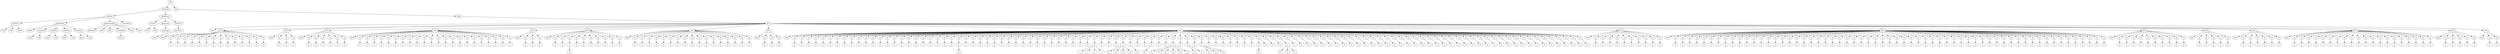 digraph Tree {
	"t0" [label = "TEI"];
	"t1" [label = "teiHeader"];
	"t2" [label = "fileDesc"];
	"t3" [label = "titleStmt"];
	"t4" [label = "title"];
	"t5" [label = "title"];
	"t6" [label = "author"];
	"t7" [label = "editionStmt"];
	"t8" [label = "edition"];
	"t9" [label = "respStmt"];
	"t10" [label = "name"];
	"t11" [label = "resp"];
	"t12" [label = "respStmt"];
	"t13" [label = "name"];
	"t14" [label = "resp"];
	"t15" [label = "respStmt"];
	"t16" [label = "name"];
	"t17" [label = "resp"];
	"t18" [label = "respStmt"];
	"t19" [label = "name"];
	"t20" [label = "resp"];
	"t21" [label = "publicationStmt"];
	"t22" [label = "publisher"];
	"t23" [label = "date"];
	"t24" [label = "date"];
	"t25" [label = "availability"];
	"t26" [label = "licence"];
	"t27" [label = "idno"];
	"t28" [label = "idno"];
	"t29" [label = "sourceDesc"];
	"t30" [label = "profileDesc"];
	"t31" [label = "creation"];
	"t32" [label = "date"];
	"t33" [label = "date"];
	"t34" [label = "langUsage"];
	"t35" [label = "language"];
	"t36" [label = "textClass"];
	"t37" [label = "keywords"];
	"t38" [label = "term"];
	"t39" [label = "text"];
	"t40" [label = "body"];
	"t41" [label = "div1"];
	"t42" [label = "head"];
	"t43" [label = "div2"];
	"t44" [label = "head"];
	"t45" [label = "sp"];
	"t46" [label = "p"];
	"t47" [label = "sp"];
	"t48" [label = "p"];
	"t49" [label = "sp"];
	"t50" [label = "p"];
	"t51" [label = "sp"];
	"t52" [label = "p"];
	"t53" [label = "sp"];
	"t54" [label = "p"];
	"t55" [label = "sp"];
	"t56" [label = "p"];
	"t57" [label = "sp"];
	"t58" [label = "p"];
	"t59" [label = "sp"];
	"t60" [label = "p"];
	"t61" [label = "sp"];
	"t62" [label = "p"];
	"t63" [label = "sp"];
	"t64" [label = "p"];
	"t65" [label = "sp"];
	"t66" [label = "p"];
	"t67" [label = "sp"];
	"t68" [label = "p"];
	"t69" [label = "sp"];
	"t70" [label = "p"];
	"t71" [label = "sp"];
	"t72" [label = "p"];
	"t73" [label = "div2"];
	"t74" [label = "head"];
	"t75" [label = "sp"];
	"t76" [label = "p"];
	"t77" [label = "sp"];
	"t78" [label = "p"];
	"t79" [label = "sp"];
	"t80" [label = "p"];
	"t81" [label = "div2"];
	"t82" [label = "head"];
	"t83" [label = "sp"];
	"t84" [label = "p"];
	"t85" [label = "sp"];
	"t86" [label = "p"];
	"t87" [label = "sp"];
	"t88" [label = "p"];
	"t89" [label = "sp"];
	"t90" [label = "p"];
	"t91" [label = "sp"];
	"t92" [label = "p"];
	"t93" [label = "sp"];
	"t94" [label = "p"];
	"t95" [label = "div2"];
	"t96" [label = "head"];
	"t97" [label = "sp"];
	"t98" [label = "p"];
	"t99" [label = "sp"];
	"t100" [label = "p"];
	"t101" [label = "sp"];
	"t102" [label = "p"];
	"t103" [label = "sp"];
	"t104" [label = "p"];
	"t105" [label = "sp"];
	"t106" [label = "p"];
	"t107" [label = "sp"];
	"t108" [label = "p"];
	"t109" [label = "sp"];
	"t110" [label = "p"];
	"t111" [label = "sp"];
	"t112" [label = "p"];
	"t113" [label = "sp"];
	"t114" [label = "p"];
	"t115" [label = "sp"];
	"t116" [label = "p"];
	"t117" [label = "sp"];
	"t118" [label = "p"];
	"t119" [label = "sp"];
	"t120" [label = "p"];
	"t121" [label = "sp"];
	"t122" [label = "p"];
	"t123" [label = "sp"];
	"t124" [label = "p"];
	"t125" [label = "sp"];
	"t126" [label = "p"];
	"t127" [label = "sp"];
	"t128" [label = "p"];
	"t129" [label = "sp"];
	"t130" [label = "p"];
	"t131" [label = "sp"];
	"t132" [label = "p"];
	"t133" [label = "sp"];
	"t134" [label = "p"];
	"t135" [label = "sp"];
	"t136" [label = "p"];
	"t137" [label = "sp"];
	"t138" [label = "p"];
	"t139" [label = "sp"];
	"t140" [label = "p"];
	"t141" [label = "div2"];
	"t142" [label = "head"];
	"t143" [label = "sp"];
	"t144" [label = "p"];
	"t145" [label = "sp"];
	"t146" [label = "p"];
	"t147" [label = "sp"];
	"t148" [label = "p"];
	"t149" [label = "div2"];
	"t150" [label = "head"];
	"t151" [label = "sp"];
	"t152" [label = "p"];
	"t153" [label = "sp"];
	"t154" [label = "p"];
	"t155" [label = "sp"];
	"t156" [label = "p"];
	"t157" [label = "hi"];
	"t158" [label = "sp"];
	"t159" [label = "p"];
	"t160" [label = "sp"];
	"t161" [label = "p"];
	"t162" [label = "sp"];
	"t163" [label = "p"];
	"t164" [label = "sp"];
	"t165" [label = "p"];
	"t166" [label = "sp"];
	"t167" [label = "p"];
	"t168" [label = "sp"];
	"t169" [label = "p"];
	"t170" [label = "sp"];
	"t171" [label = "p"];
	"t172" [label = "div2"];
	"t173" [label = "head"];
	"t174" [label = "sp"];
	"t175" [label = "p"];
	"t176" [label = "sp"];
	"t177" [label = "p"];
	"t178" [label = "sp"];
	"t179" [label = "p"];
	"t180" [label = "sp"];
	"t181" [label = "p"];
	"t182" [label = "sp"];
	"t183" [label = "p"];
	"t184" [label = "sp"];
	"t185" [label = "p"];
	"t186" [label = "sp"];
	"t187" [label = "p"];
	"t188" [label = "sp"];
	"t189" [label = "p"];
	"t190" [label = "sp"];
	"t191" [label = "p"];
	"t192" [label = "sp"];
	"t193" [label = "p"];
	"t194" [label = "sp"];
	"t195" [label = "p"];
	"t196" [label = "sp"];
	"t197" [label = "p"];
	"t198" [label = "sp"];
	"t199" [label = "p"];
	"t200" [label = "sp"];
	"t201" [label = "p"];
	"t202" [label = "sp"];
	"t203" [label = "p"];
	"t204" [label = "sp"];
	"t205" [label = "p"];
	"t206" [label = "sp"];
	"t207" [label = "p"];
	"t208" [label = "div2"];
	"t209" [label = "head"];
	"t210" [label = "sp"];
	"t211" [label = "p"];
	"t212" [label = "sp"];
	"t213" [label = "p"];
	"t214" [label = "sp"];
	"t215" [label = "p"];
	"t216" [label = "div2"];
	"t217" [label = "head"];
	"t218" [label = "sp"];
	"t219" [label = "p"];
	"t220" [label = "sp"];
	"t221" [label = "p"];
	"t222" [label = "sp"];
	"t223" [label = "p"];
	"t224" [label = "sp"];
	"t225" [label = "p"];
	"t226" [label = "sp"];
	"t227" [label = "p"];
	"t228" [label = "sp"];
	"t229" [label = "p"];
	"t230" [label = "sp"];
	"t231" [label = "p"];
	"t232" [label = "sp"];
	"t233" [label = "p"];
	"t234" [label = "sp"];
	"t235" [label = "p"];
	"t236" [label = "sp"];
	"t237" [label = "p"];
	"t238" [label = "sp"];
	"t239" [label = "p"];
	"t240" [label = "sp"];
	"t241" [label = "p"];
	"t242" [label = "sp"];
	"t243" [label = "p"];
	"t244" [label = "sp"];
	"t245" [label = "p"];
	"t246" [label = "sp"];
	"t247" [label = "p"];
	"t248" [label = "sp"];
	"t249" [label = "p"];
	"t250" [label = "sp"];
	"t251" [label = "p"];
	"t252" [label = "sp"];
	"t253" [label = "p"];
	"t254" [label = "sp"];
	"t255" [label = "p"];
	"t256" [label = "sp"];
	"t257" [label = "p"];
	"t258" [label = "sp"];
	"t259" [label = "p"];
	"t260" [label = "sp"];
	"t261" [label = "p"];
	"t262" [label = "sp"];
	"t263" [label = "p"];
	"t264" [label = "sp"];
	"t265" [label = "p"];
	"t266" [label = "hi"];
	"t267" [label = "sp"];
	"t268" [label = "p"];
	"t269" [label = "sp"];
	"t270" [label = "p"];
	"t271" [label = "sp"];
	"t272" [label = "p"];
	"t273" [label = "sp"];
	"t274" [label = "p"];
	"t275" [label = "sp"];
	"t276" [label = "p"];
	"t277" [label = "sp"];
	"t278" [label = "p"];
	"t279" [label = "sp"];
	"t280" [label = "p"];
	"t281" [label = "sp"];
	"t282" [label = "p"];
	"t283" [label = "sp"];
	"t284" [label = "p"];
	"t285" [label = "sp"];
	"t286" [label = "p"];
	"t287" [label = "sp"];
	"t288" [label = "p"];
	"t289" [label = "sp"];
	"t290" [label = "p"];
	"t291" [label = "sp"];
	"t292" [label = "p"];
	"t293" [label = "sp"];
	"t294" [label = "p"];
	"t295" [label = "sp"];
	"t296" [label = "p"];
	"t297" [label = "sp"];
	"t298" [label = "p"];
	"t299" [label = "sp"];
	"t300" [label = "p"];
	"t301" [label = "sp"];
	"t302" [label = "p"];
	"t303" [label = "sp"];
	"t304" [label = "lg"];
	"t305" [label = "l"];
	"t306" [label = "l"];
	"t307" [label = "l"];
	"t308" [label = "l"];
	"t309" [label = "sp"];
	"t310" [label = "p"];
	"t311" [label = "sp"];
	"t312" [label = "p"];
	"t313" [label = "sp"];
	"t314" [label = "p"];
	"t315" [label = "sp"];
	"t316" [label = "p"];
	"t317" [label = "hi"];
	"t318" [label = "hi"];
	"t319" [label = "hi"];
	"t320" [label = "hi"];
	"t321" [label = "sp"];
	"t322" [label = "p"];
	"t323" [label = "hi"];
	"t324" [label = "sp"];
	"t325" [label = "p"];
	"t326" [label = "sp"];
	"t327" [label = "p"];
	"t328" [label = "sp"];
	"t329" [label = "p"];
	"t330" [label = "hi"];
	"t331" [label = "sp"];
	"t332" [label = "p"];
	"t333" [label = "sp"];
	"t334" [label = "p"];
	"t335" [label = "sp"];
	"t336" [label = "p"];
	"t337" [label = "hi"];
	"t338" [label = "hi"];
	"t339" [label = "hi"];
	"t340" [label = "hi"];
	"t341" [label = "hi"];
	"t342" [label = "hi"];
	"t343" [label = "sp"];
	"t344" [label = "p"];
	"t345" [label = "sp"];
	"t346" [label = "p"];
	"t347" [label = "hi"];
	"t348" [label = "hi"];
	"t349" [label = "sp"];
	"t350" [label = "p"];
	"t351" [label = "sp"];
	"t352" [label = "p"];
	"t353" [label = "hi"];
	"t354" [label = "hi"];
	"t355" [label = "hi"];
	"t356" [label = "sp"];
	"t357" [label = "p"];
	"t358" [label = "sp"];
	"t359" [label = "p"];
	"t360" [label = "sp"];
	"t361" [label = "p"];
	"t362" [label = "sp"];
	"t363" [label = "p"];
	"t364" [label = "sp"];
	"t365" [label = "p"];
	"t366" [label = "sp"];
	"t367" [label = "p"];
	"t368" [label = "sp"];
	"t369" [label = "p"];
	"t370" [label = "sp"];
	"t371" [label = "p"];
	"t372" [label = "hi"];
	"t373" [label = "p"];
	"t374" [label = "sp"];
	"t375" [label = "p"];
	"t376" [label = "sp"];
	"t377" [label = "p"];
	"t378" [label = "sp"];
	"t379" [label = "p"];
	"t380" [label = "hi"];
	"t381" [label = "hi"];
	"t382" [label = "hi"];
	"t383" [label = "sp"];
	"t384" [label = "p"];
	"t385" [label = "sp"];
	"t386" [label = "p"];
	"t387" [label = "sp"];
	"t388" [label = "p"];
	"t389" [label = "sp"];
	"t390" [label = "p"];
	"t391" [label = "sp"];
	"t392" [label = "p"];
	"t393" [label = "sp"];
	"t394" [label = "p"];
	"t395" [label = "sp"];
	"t396" [label = "p"];
	"t397" [label = "sp"];
	"t398" [label = "p"];
	"t399" [label = "sp"];
	"t400" [label = "p"];
	"t401" [label = "sp"];
	"t402" [label = "p"];
	"t403" [label = "sp"];
	"t404" [label = "p"];
	"t405" [label = "sp"];
	"t406" [label = "p"];
	"t407" [label = "sp"];
	"t408" [label = "p"];
	"t409" [label = "sp"];
	"t410" [label = "p"];
	"t411" [label = "sp"];
	"t412" [label = "p"];
	"t413" [label = "sp"];
	"t414" [label = "p"];
	"t415" [label = "sp"];
	"t416" [label = "p"];
	"t417" [label = "sp"];
	"t418" [label = "p"];
	"t419" [label = "sp"];
	"t420" [label = "p"];
	"t421" [label = "sp"];
	"t422" [label = "p"];
	"t423" [label = "sp"];
	"t424" [label = "p"];
	"t425" [label = "sp"];
	"t426" [label = "p"];
	"t427" [label = "sp"];
	"t428" [label = "p"];
	"t429" [label = "sp"];
	"t430" [label = "p"];
	"t431" [label = "sp"];
	"t432" [label = "p"];
	"t433" [label = "sp"];
	"t434" [label = "p"];
	"t435" [label = "sp"];
	"t436" [label = "p"];
	"t437" [label = "sp"];
	"t438" [label = "p"];
	"t439" [label = "sp"];
	"t440" [label = "p"];
	"t441" [label = "sp"];
	"t442" [label = "p"];
	"t443" [label = "sp"];
	"t444" [label = "p"];
	"t445" [label = "sp"];
	"t446" [label = "p"];
	"t447" [label = "sp"];
	"t448" [label = "p"];
	"t449" [label = "sp"];
	"t450" [label = "p"];
	"t451" [label = "sp"];
	"t452" [label = "p"];
	"t453" [label = "sp"];
	"t454" [label = "p"];
	"t455" [label = "sp"];
	"t456" [label = "p"];
	"t457" [label = "sp"];
	"t458" [label = "p"];
	"t459" [label = "sp"];
	"t460" [label = "p"];
	"t461" [label = "sp"];
	"t462" [label = "p"];
	"t463" [label = "sp"];
	"t464" [label = "p"];
	"t465" [label = "sp"];
	"t466" [label = "p"];
	"t467" [label = "div2"];
	"t468" [label = "head"];
	"t469" [label = "sp"];
	"t470" [label = "p"];
	"t471" [label = "sp"];
	"t472" [label = "p"];
	"t473" [label = "sp"];
	"t474" [label = "p"];
	"t475" [label = "sp"];
	"t476" [label = "p"];
	"t477" [label = "sp"];
	"t478" [label = "p"];
	"t479" [label = "sp"];
	"t480" [label = "p"];
	"t481" [label = "sp"];
	"t482" [label = "p"];
	"t483" [label = "sp"];
	"t484" [label = "p"];
	"t485" [label = "sp"];
	"t486" [label = "p"];
	"t487" [label = "sp"];
	"t488" [label = "p"];
	"t489" [label = "div2"];
	"t490" [label = "head"];
	"t491" [label = "sp"];
	"t492" [label = "p"];
	"t493" [label = "sp"];
	"t494" [label = "p"];
	"t495" [label = "sp"];
	"t496" [label = "p"];
	"t497" [label = "sp"];
	"t498" [label = "p"];
	"t499" [label = "sp"];
	"t500" [label = "p"];
	"t501" [label = "sp"];
	"t502" [label = "p"];
	"t503" [label = "sp"];
	"t504" [label = "p"];
	"t505" [label = "sp"];
	"t506" [label = "p"];
	"t507" [label = "sp"];
	"t508" [label = "p"];
	"t509" [label = "sp"];
	"t510" [label = "p"];
	"t511" [label = "sp"];
	"t512" [label = "p"];
	"t513" [label = "sp"];
	"t514" [label = "p"];
	"t515" [label = "sp"];
	"t516" [label = "p"];
	"t517" [label = "sp"];
	"t518" [label = "p"];
	"t519" [label = "sp"];
	"t520" [label = "p"];
	"t521" [label = "sp"];
	"t522" [label = "p"];
	"t523" [label = "sp"];
	"t524" [label = "p"];
	"t525" [label = "sp"];
	"t526" [label = "p"];
	"t527" [label = "sp"];
	"t528" [label = "p"];
	"t529" [label = "sp"];
	"t530" [label = "p"];
	"t531" [label = "sp"];
	"t532" [label = "p"];
	"t533" [label = "sp"];
	"t534" [label = "p"];
	"t535" [label = "sp"];
	"t536" [label = "p"];
	"t537" [label = "sp"];
	"t538" [label = "p"];
	"t539" [label = "sp"];
	"t540" [label = "p"];
	"t541" [label = "sp"];
	"t542" [label = "p"];
	"t543" [label = "sp"];
	"t544" [label = "p"];
	"t545" [label = "sp"];
	"t546" [label = "p"];
	"t547" [label = "sp"];
	"t548" [label = "p"];
	"t549" [label = "sp"];
	"t550" [label = "p"];
	"t551" [label = "sp"];
	"t552" [label = "p"];
	"t553" [label = "sp"];
	"t554" [label = "p"];
	"t555" [label = "sp"];
	"t556" [label = "p"];
	"t557" [label = "sp"];
	"t558" [label = "p"];
	"t559" [label = "sp"];
	"t560" [label = "p"];
	"t561" [label = "sp"];
	"t562" [label = "p"];
	"t563" [label = "sp"];
	"t564" [label = "p"];
	"t565" [label = "sp"];
	"t566" [label = "p"];
	"t567" [label = "sp"];
	"t568" [label = "p"];
	"t569" [label = "sp"];
	"t570" [label = "p"];
	"t571" [label = "sp"];
	"t572" [label = "p"];
	"t573" [label = "sp"];
	"t574" [label = "p"];
	"t575" [label = "sp"];
	"t576" [label = "p"];
	"t577" [label = "sp"];
	"t578" [label = "p"];
	"t579" [label = "sp"];
	"t580" [label = "p"];
	"t581" [label = "sp"];
	"t582" [label = "p"];
	"t583" [label = "sp"];
	"t584" [label = "p"];
	"t585" [label = "sp"];
	"t586" [label = "p"];
	"t587" [label = "sp"];
	"t588" [label = "p"];
	"t589" [label = "sp"];
	"t590" [label = "p"];
	"t591" [label = "sp"];
	"t592" [label = "p"];
	"t593" [label = "sp"];
	"t594" [label = "p"];
	"t595" [label = "sp"];
	"t596" [label = "p"];
	"t597" [label = "sp"];
	"t598" [label = "p"];
	"t599" [label = "sp"];
	"t600" [label = "p"];
	"t601" [label = "sp"];
	"t602" [label = "p"];
	"t603" [label = "sp"];
	"t604" [label = "p"];
	"t605" [label = "sp"];
	"t606" [label = "p"];
	"t607" [label = "sp"];
	"t608" [label = "p"];
	"t609" [label = "sp"];
	"t610" [label = "p"];
	"t611" [label = "sp"];
	"t612" [label = "p"];
	"t613" [label = "div2"];
	"t614" [label = "head"];
	"t615" [label = "sp"];
	"t616" [label = "p"];
	"t617" [label = "sp"];
	"t618" [label = "p"];
	"t619" [label = "sp"];
	"t620" [label = "p"];
	"t621" [label = "sp"];
	"t622" [label = "p"];
	"t623" [label = "sp"];
	"t624" [label = "p"];
	"t625" [label = "sp"];
	"t626" [label = "p"];
	"t627" [label = "sp"];
	"t628" [label = "p"];
	"t629" [label = "sp"];
	"t630" [label = "p"];
	"t631" [label = "sp"];
	"t632" [label = "p"];
	"t633" [label = "sp"];
	"t634" [label = "p"];
	"t635" [label = "div2"];
	"t636" [label = "head"];
	"t637" [label = "sp"];
	"t638" [label = "p"];
	"t639" [label = "sp"];
	"t640" [label = "p"];
	"t641" [label = "sp"];
	"t642" [label = "p"];
	"t643" [label = "sp"];
	"t644" [label = "p"];
	"t645" [label = "sp"];
	"t646" [label = "p"];
	"t647" [label = "div2"];
	"t648" [label = "head"];
	"t649" [label = "sp"];
	"t650" [label = "p"];
	"t651" [label = "sp"];
	"t652" [label = "p"];
	"t653" [label = "sp"];
	"t654" [label = "p"];
	"t655" [label = "sp"];
	"t656" [label = "p"];
	"t657" [label = "sp"];
	"t658" [label = "p"];
	"t659" [label = "sp"];
	"t660" [label = "p"];
	"t661" [label = "div2"];
	"t662" [label = "head"];
	"t663" [label = "sp"];
	"t664" [label = "p"];
	"t665" [label = "sp"];
	"t666" [label = "p"];
	"t667" [label = "sp"];
	"t668" [label = "p"];
	"t669" [label = "sp"];
	"t670" [label = "p"];
	"t671" [label = "sp"];
	"t672" [label = "p"];
	"t673" [label = "sp"];
	"t674" [label = "p"];
	"t675" [label = "sp"];
	"t676" [label = "p"];
	"t677" [label = "sp"];
	"t678" [label = "p"];
	"t679" [label = "sp"];
	"t680" [label = "p"];
	"t681" [label = "sp"];
	"t682" [label = "p"];
	"t683" [label = "sp"];
	"t684" [label = "p"];
	"t685" [label = "sp"];
	"t686" [label = "p"];
	"t687" [label = "sp"];
	"t688" [label = "p"];
	"t689" [label = "sp"];
	"t690" [label = "p"];
	"t691" [label = "sp"];
	"t692" [label = "p"];
	"t693" [label = "sp"];
	"t694" [label = "p"];
	"t695" [label = "sp"];
	"t696" [label = "p"];
	"t697" [label = "sp"];
	"t698" [label = "p"];
	"t699" [label = "sp"];
	"t700" [label = "p"];
	"t701" [label = "sp"];
	"t702" [label = "p"];
	"t703" [label = "div2"];
	"t704" [label = "head"];
	"t705" [label = "sp"];
	"t706" [label = "p"];
	"t707" [label = "sp"];
	"t708" [label = "p"];
	"t709" [label = "sp"];
	"t710" [label = "p"];
	"t711" [label = "sp"];
	"t712" [label = "p"];
	"t713" [label = "sp"];
	"t714" [label = "p"];
	"t715" [label = "div2"];
	"t716" [label = "head"];
	"t717" [label = "sp"];
	"t718" [label = "p"];
	"t719" [label = "sp"];
	"t720" [label = "p"];
	"t0" -> "t1";
	"t1" -> "t2";
	"t2" -> "t3";
	"t3" -> "t4";
	"t3" -> "t5";
	"t3" -> "t6";
	"t2" -> "t7";
	"t7" -> "t8";
	"t7" -> "t9";
	"t9" -> "t10";
	"t9" -> "t11";
	"t7" -> "t12";
	"t12" -> "t13";
	"t12" -> "t14";
	"t7" -> "t15";
	"t15" -> "t16";
	"t15" -> "t17";
	"t7" -> "t18";
	"t18" -> "t19";
	"t18" -> "t20";
	"t2" -> "t21";
	"t21" -> "t22";
	"t21" -> "t23";
	"t21" -> "t24";
	"t21" -> "t25";
	"t25" -> "t26";
	"t21" -> "t27";
	"t21" -> "t28";
	"t2" -> "t29";
	"t1" -> "t30";
	"t30" -> "t31";
	"t31" -> "t32";
	"t31" -> "t33";
	"t30" -> "t34";
	"t34" -> "t35";
	"t30" -> "t36";
	"t36" -> "t37";
	"t37" -> "t38";
	"t0" -> "t39";
	"t39" -> "t40";
	"t40" -> "t41";
	"t41" -> "t42";
	"t41" -> "t43";
	"t43" -> "t44";
	"t43" -> "t45";
	"t45" -> "t46";
	"t43" -> "t47";
	"t47" -> "t48";
	"t43" -> "t49";
	"t49" -> "t50";
	"t43" -> "t51";
	"t51" -> "t52";
	"t43" -> "t53";
	"t53" -> "t54";
	"t43" -> "t55";
	"t55" -> "t56";
	"t43" -> "t57";
	"t57" -> "t58";
	"t43" -> "t59";
	"t59" -> "t60";
	"t43" -> "t61";
	"t61" -> "t62";
	"t43" -> "t63";
	"t63" -> "t64";
	"t43" -> "t65";
	"t65" -> "t66";
	"t43" -> "t67";
	"t67" -> "t68";
	"t43" -> "t69";
	"t69" -> "t70";
	"t43" -> "t71";
	"t71" -> "t72";
	"t41" -> "t73";
	"t73" -> "t74";
	"t73" -> "t75";
	"t75" -> "t76";
	"t73" -> "t77";
	"t77" -> "t78";
	"t73" -> "t79";
	"t79" -> "t80";
	"t41" -> "t81";
	"t81" -> "t82";
	"t81" -> "t83";
	"t83" -> "t84";
	"t81" -> "t85";
	"t85" -> "t86";
	"t81" -> "t87";
	"t87" -> "t88";
	"t81" -> "t89";
	"t89" -> "t90";
	"t81" -> "t91";
	"t91" -> "t92";
	"t81" -> "t93";
	"t93" -> "t94";
	"t41" -> "t95";
	"t95" -> "t96";
	"t95" -> "t97";
	"t97" -> "t98";
	"t95" -> "t99";
	"t99" -> "t100";
	"t95" -> "t101";
	"t101" -> "t102";
	"t95" -> "t103";
	"t103" -> "t104";
	"t95" -> "t105";
	"t105" -> "t106";
	"t95" -> "t107";
	"t107" -> "t108";
	"t95" -> "t109";
	"t109" -> "t110";
	"t95" -> "t111";
	"t111" -> "t112";
	"t95" -> "t113";
	"t113" -> "t114";
	"t95" -> "t115";
	"t115" -> "t116";
	"t95" -> "t117";
	"t117" -> "t118";
	"t95" -> "t119";
	"t119" -> "t120";
	"t95" -> "t121";
	"t121" -> "t122";
	"t95" -> "t123";
	"t123" -> "t124";
	"t95" -> "t125";
	"t125" -> "t126";
	"t95" -> "t127";
	"t127" -> "t128";
	"t95" -> "t129";
	"t129" -> "t130";
	"t95" -> "t131";
	"t131" -> "t132";
	"t95" -> "t133";
	"t133" -> "t134";
	"t95" -> "t135";
	"t135" -> "t136";
	"t95" -> "t137";
	"t137" -> "t138";
	"t95" -> "t139";
	"t139" -> "t140";
	"t41" -> "t141";
	"t141" -> "t142";
	"t141" -> "t143";
	"t143" -> "t144";
	"t141" -> "t145";
	"t145" -> "t146";
	"t141" -> "t147";
	"t147" -> "t148";
	"t41" -> "t149";
	"t149" -> "t150";
	"t149" -> "t151";
	"t151" -> "t152";
	"t149" -> "t153";
	"t153" -> "t154";
	"t149" -> "t155";
	"t155" -> "t156";
	"t156" -> "t157";
	"t149" -> "t158";
	"t158" -> "t159";
	"t149" -> "t160";
	"t160" -> "t161";
	"t149" -> "t162";
	"t162" -> "t163";
	"t149" -> "t164";
	"t164" -> "t165";
	"t149" -> "t166";
	"t166" -> "t167";
	"t149" -> "t168";
	"t168" -> "t169";
	"t149" -> "t170";
	"t170" -> "t171";
	"t41" -> "t172";
	"t172" -> "t173";
	"t172" -> "t174";
	"t174" -> "t175";
	"t172" -> "t176";
	"t176" -> "t177";
	"t172" -> "t178";
	"t178" -> "t179";
	"t172" -> "t180";
	"t180" -> "t181";
	"t172" -> "t182";
	"t182" -> "t183";
	"t172" -> "t184";
	"t184" -> "t185";
	"t172" -> "t186";
	"t186" -> "t187";
	"t172" -> "t188";
	"t188" -> "t189";
	"t172" -> "t190";
	"t190" -> "t191";
	"t172" -> "t192";
	"t192" -> "t193";
	"t172" -> "t194";
	"t194" -> "t195";
	"t172" -> "t196";
	"t196" -> "t197";
	"t172" -> "t198";
	"t198" -> "t199";
	"t172" -> "t200";
	"t200" -> "t201";
	"t172" -> "t202";
	"t202" -> "t203";
	"t172" -> "t204";
	"t204" -> "t205";
	"t172" -> "t206";
	"t206" -> "t207";
	"t41" -> "t208";
	"t208" -> "t209";
	"t208" -> "t210";
	"t210" -> "t211";
	"t208" -> "t212";
	"t212" -> "t213";
	"t208" -> "t214";
	"t214" -> "t215";
	"t41" -> "t216";
	"t216" -> "t217";
	"t216" -> "t218";
	"t218" -> "t219";
	"t216" -> "t220";
	"t220" -> "t221";
	"t216" -> "t222";
	"t222" -> "t223";
	"t216" -> "t224";
	"t224" -> "t225";
	"t216" -> "t226";
	"t226" -> "t227";
	"t216" -> "t228";
	"t228" -> "t229";
	"t216" -> "t230";
	"t230" -> "t231";
	"t216" -> "t232";
	"t232" -> "t233";
	"t216" -> "t234";
	"t234" -> "t235";
	"t216" -> "t236";
	"t236" -> "t237";
	"t216" -> "t238";
	"t238" -> "t239";
	"t216" -> "t240";
	"t240" -> "t241";
	"t216" -> "t242";
	"t242" -> "t243";
	"t216" -> "t244";
	"t244" -> "t245";
	"t216" -> "t246";
	"t246" -> "t247";
	"t216" -> "t248";
	"t248" -> "t249";
	"t216" -> "t250";
	"t250" -> "t251";
	"t216" -> "t252";
	"t252" -> "t253";
	"t216" -> "t254";
	"t254" -> "t255";
	"t216" -> "t256";
	"t256" -> "t257";
	"t216" -> "t258";
	"t258" -> "t259";
	"t216" -> "t260";
	"t260" -> "t261";
	"t216" -> "t262";
	"t262" -> "t263";
	"t216" -> "t264";
	"t264" -> "t265";
	"t265" -> "t266";
	"t216" -> "t267";
	"t267" -> "t268";
	"t216" -> "t269";
	"t269" -> "t270";
	"t216" -> "t271";
	"t271" -> "t272";
	"t216" -> "t273";
	"t273" -> "t274";
	"t216" -> "t275";
	"t275" -> "t276";
	"t216" -> "t277";
	"t277" -> "t278";
	"t216" -> "t279";
	"t279" -> "t280";
	"t216" -> "t281";
	"t281" -> "t282";
	"t216" -> "t283";
	"t283" -> "t284";
	"t216" -> "t285";
	"t285" -> "t286";
	"t216" -> "t287";
	"t287" -> "t288";
	"t216" -> "t289";
	"t289" -> "t290";
	"t216" -> "t291";
	"t291" -> "t292";
	"t216" -> "t293";
	"t293" -> "t294";
	"t216" -> "t295";
	"t295" -> "t296";
	"t216" -> "t297";
	"t297" -> "t298";
	"t216" -> "t299";
	"t299" -> "t300";
	"t216" -> "t301";
	"t301" -> "t302";
	"t216" -> "t303";
	"t303" -> "t304";
	"t304" -> "t305";
	"t304" -> "t306";
	"t304" -> "t307";
	"t304" -> "t308";
	"t216" -> "t309";
	"t309" -> "t310";
	"t216" -> "t311";
	"t311" -> "t312";
	"t216" -> "t313";
	"t313" -> "t314";
	"t216" -> "t315";
	"t315" -> "t316";
	"t316" -> "t317";
	"t316" -> "t318";
	"t316" -> "t319";
	"t316" -> "t320";
	"t216" -> "t321";
	"t321" -> "t322";
	"t322" -> "t323";
	"t216" -> "t324";
	"t324" -> "t325";
	"t216" -> "t326";
	"t326" -> "t327";
	"t216" -> "t328";
	"t328" -> "t329";
	"t329" -> "t330";
	"t216" -> "t331";
	"t331" -> "t332";
	"t216" -> "t333";
	"t333" -> "t334";
	"t216" -> "t335";
	"t335" -> "t336";
	"t336" -> "t337";
	"t336" -> "t338";
	"t336" -> "t339";
	"t336" -> "t340";
	"t336" -> "t341";
	"t336" -> "t342";
	"t216" -> "t343";
	"t343" -> "t344";
	"t216" -> "t345";
	"t345" -> "t346";
	"t346" -> "t347";
	"t346" -> "t348";
	"t216" -> "t349";
	"t349" -> "t350";
	"t216" -> "t351";
	"t351" -> "t352";
	"t352" -> "t353";
	"t352" -> "t354";
	"t352" -> "t355";
	"t216" -> "t356";
	"t356" -> "t357";
	"t216" -> "t358";
	"t358" -> "t359";
	"t216" -> "t360";
	"t360" -> "t361";
	"t216" -> "t362";
	"t362" -> "t363";
	"t216" -> "t364";
	"t364" -> "t365";
	"t216" -> "t366";
	"t366" -> "t367";
	"t216" -> "t368";
	"t368" -> "t369";
	"t216" -> "t370";
	"t370" -> "t371";
	"t371" -> "t372";
	"t370" -> "t373";
	"t216" -> "t374";
	"t374" -> "t375";
	"t216" -> "t376";
	"t376" -> "t377";
	"t216" -> "t378";
	"t378" -> "t379";
	"t379" -> "t380";
	"t379" -> "t381";
	"t379" -> "t382";
	"t216" -> "t383";
	"t383" -> "t384";
	"t216" -> "t385";
	"t385" -> "t386";
	"t216" -> "t387";
	"t387" -> "t388";
	"t216" -> "t389";
	"t389" -> "t390";
	"t216" -> "t391";
	"t391" -> "t392";
	"t216" -> "t393";
	"t393" -> "t394";
	"t216" -> "t395";
	"t395" -> "t396";
	"t216" -> "t397";
	"t397" -> "t398";
	"t216" -> "t399";
	"t399" -> "t400";
	"t216" -> "t401";
	"t401" -> "t402";
	"t216" -> "t403";
	"t403" -> "t404";
	"t216" -> "t405";
	"t405" -> "t406";
	"t216" -> "t407";
	"t407" -> "t408";
	"t216" -> "t409";
	"t409" -> "t410";
	"t216" -> "t411";
	"t411" -> "t412";
	"t216" -> "t413";
	"t413" -> "t414";
	"t216" -> "t415";
	"t415" -> "t416";
	"t216" -> "t417";
	"t417" -> "t418";
	"t216" -> "t419";
	"t419" -> "t420";
	"t216" -> "t421";
	"t421" -> "t422";
	"t216" -> "t423";
	"t423" -> "t424";
	"t216" -> "t425";
	"t425" -> "t426";
	"t216" -> "t427";
	"t427" -> "t428";
	"t216" -> "t429";
	"t429" -> "t430";
	"t216" -> "t431";
	"t431" -> "t432";
	"t216" -> "t433";
	"t433" -> "t434";
	"t216" -> "t435";
	"t435" -> "t436";
	"t216" -> "t437";
	"t437" -> "t438";
	"t216" -> "t439";
	"t439" -> "t440";
	"t216" -> "t441";
	"t441" -> "t442";
	"t216" -> "t443";
	"t443" -> "t444";
	"t216" -> "t445";
	"t445" -> "t446";
	"t216" -> "t447";
	"t447" -> "t448";
	"t216" -> "t449";
	"t449" -> "t450";
	"t216" -> "t451";
	"t451" -> "t452";
	"t216" -> "t453";
	"t453" -> "t454";
	"t216" -> "t455";
	"t455" -> "t456";
	"t216" -> "t457";
	"t457" -> "t458";
	"t216" -> "t459";
	"t459" -> "t460";
	"t216" -> "t461";
	"t461" -> "t462";
	"t216" -> "t463";
	"t463" -> "t464";
	"t216" -> "t465";
	"t465" -> "t466";
	"t41" -> "t467";
	"t467" -> "t468";
	"t467" -> "t469";
	"t469" -> "t470";
	"t467" -> "t471";
	"t471" -> "t472";
	"t467" -> "t473";
	"t473" -> "t474";
	"t467" -> "t475";
	"t475" -> "t476";
	"t467" -> "t477";
	"t477" -> "t478";
	"t467" -> "t479";
	"t479" -> "t480";
	"t467" -> "t481";
	"t481" -> "t482";
	"t467" -> "t483";
	"t483" -> "t484";
	"t467" -> "t485";
	"t485" -> "t486";
	"t467" -> "t487";
	"t487" -> "t488";
	"t41" -> "t489";
	"t489" -> "t490";
	"t489" -> "t491";
	"t491" -> "t492";
	"t489" -> "t493";
	"t493" -> "t494";
	"t489" -> "t495";
	"t495" -> "t496";
	"t489" -> "t497";
	"t497" -> "t498";
	"t489" -> "t499";
	"t499" -> "t500";
	"t489" -> "t501";
	"t501" -> "t502";
	"t489" -> "t503";
	"t503" -> "t504";
	"t489" -> "t505";
	"t505" -> "t506";
	"t489" -> "t507";
	"t507" -> "t508";
	"t489" -> "t509";
	"t509" -> "t510";
	"t489" -> "t511";
	"t511" -> "t512";
	"t489" -> "t513";
	"t513" -> "t514";
	"t489" -> "t515";
	"t515" -> "t516";
	"t489" -> "t517";
	"t517" -> "t518";
	"t489" -> "t519";
	"t519" -> "t520";
	"t489" -> "t521";
	"t521" -> "t522";
	"t489" -> "t523";
	"t523" -> "t524";
	"t489" -> "t525";
	"t525" -> "t526";
	"t489" -> "t527";
	"t527" -> "t528";
	"t489" -> "t529";
	"t529" -> "t530";
	"t489" -> "t531";
	"t531" -> "t532";
	"t489" -> "t533";
	"t533" -> "t534";
	"t489" -> "t535";
	"t535" -> "t536";
	"t489" -> "t537";
	"t537" -> "t538";
	"t489" -> "t539";
	"t539" -> "t540";
	"t489" -> "t541";
	"t541" -> "t542";
	"t489" -> "t543";
	"t543" -> "t544";
	"t489" -> "t545";
	"t545" -> "t546";
	"t489" -> "t547";
	"t547" -> "t548";
	"t489" -> "t549";
	"t549" -> "t550";
	"t489" -> "t551";
	"t551" -> "t552";
	"t489" -> "t553";
	"t553" -> "t554";
	"t489" -> "t555";
	"t555" -> "t556";
	"t489" -> "t557";
	"t557" -> "t558";
	"t489" -> "t559";
	"t559" -> "t560";
	"t489" -> "t561";
	"t561" -> "t562";
	"t489" -> "t563";
	"t563" -> "t564";
	"t489" -> "t565";
	"t565" -> "t566";
	"t489" -> "t567";
	"t567" -> "t568";
	"t489" -> "t569";
	"t569" -> "t570";
	"t489" -> "t571";
	"t571" -> "t572";
	"t489" -> "t573";
	"t573" -> "t574";
	"t489" -> "t575";
	"t575" -> "t576";
	"t489" -> "t577";
	"t577" -> "t578";
	"t489" -> "t579";
	"t579" -> "t580";
	"t489" -> "t581";
	"t581" -> "t582";
	"t489" -> "t583";
	"t583" -> "t584";
	"t489" -> "t585";
	"t585" -> "t586";
	"t489" -> "t587";
	"t587" -> "t588";
	"t489" -> "t589";
	"t589" -> "t590";
	"t489" -> "t591";
	"t591" -> "t592";
	"t489" -> "t593";
	"t593" -> "t594";
	"t489" -> "t595";
	"t595" -> "t596";
	"t489" -> "t597";
	"t597" -> "t598";
	"t489" -> "t599";
	"t599" -> "t600";
	"t489" -> "t601";
	"t601" -> "t602";
	"t489" -> "t603";
	"t603" -> "t604";
	"t489" -> "t605";
	"t605" -> "t606";
	"t489" -> "t607";
	"t607" -> "t608";
	"t489" -> "t609";
	"t609" -> "t610";
	"t489" -> "t611";
	"t611" -> "t612";
	"t41" -> "t613";
	"t613" -> "t614";
	"t613" -> "t615";
	"t615" -> "t616";
	"t613" -> "t617";
	"t617" -> "t618";
	"t613" -> "t619";
	"t619" -> "t620";
	"t613" -> "t621";
	"t621" -> "t622";
	"t613" -> "t623";
	"t623" -> "t624";
	"t613" -> "t625";
	"t625" -> "t626";
	"t613" -> "t627";
	"t627" -> "t628";
	"t613" -> "t629";
	"t629" -> "t630";
	"t613" -> "t631";
	"t631" -> "t632";
	"t613" -> "t633";
	"t633" -> "t634";
	"t41" -> "t635";
	"t635" -> "t636";
	"t635" -> "t637";
	"t637" -> "t638";
	"t635" -> "t639";
	"t639" -> "t640";
	"t635" -> "t641";
	"t641" -> "t642";
	"t635" -> "t643";
	"t643" -> "t644";
	"t635" -> "t645";
	"t645" -> "t646";
	"t41" -> "t647";
	"t647" -> "t648";
	"t647" -> "t649";
	"t649" -> "t650";
	"t647" -> "t651";
	"t651" -> "t652";
	"t647" -> "t653";
	"t653" -> "t654";
	"t647" -> "t655";
	"t655" -> "t656";
	"t647" -> "t657";
	"t657" -> "t658";
	"t647" -> "t659";
	"t659" -> "t660";
	"t41" -> "t661";
	"t661" -> "t662";
	"t661" -> "t663";
	"t663" -> "t664";
	"t661" -> "t665";
	"t665" -> "t666";
	"t661" -> "t667";
	"t667" -> "t668";
	"t661" -> "t669";
	"t669" -> "t670";
	"t661" -> "t671";
	"t671" -> "t672";
	"t661" -> "t673";
	"t673" -> "t674";
	"t661" -> "t675";
	"t675" -> "t676";
	"t661" -> "t677";
	"t677" -> "t678";
	"t661" -> "t679";
	"t679" -> "t680";
	"t661" -> "t681";
	"t681" -> "t682";
	"t661" -> "t683";
	"t683" -> "t684";
	"t661" -> "t685";
	"t685" -> "t686";
	"t661" -> "t687";
	"t687" -> "t688";
	"t661" -> "t689";
	"t689" -> "t690";
	"t661" -> "t691";
	"t691" -> "t692";
	"t661" -> "t693";
	"t693" -> "t694";
	"t661" -> "t695";
	"t695" -> "t696";
	"t661" -> "t697";
	"t697" -> "t698";
	"t661" -> "t699";
	"t699" -> "t700";
	"t661" -> "t701";
	"t701" -> "t702";
	"t41" -> "t703";
	"t703" -> "t704";
	"t703" -> "t705";
	"t705" -> "t706";
	"t703" -> "t707";
	"t707" -> "t708";
	"t703" -> "t709";
	"t709" -> "t710";
	"t703" -> "t711";
	"t711" -> "t712";
	"t703" -> "t713";
	"t713" -> "t714";
	"t41" -> "t715";
	"t715" -> "t716";
	"t715" -> "t717";
	"t717" -> "t718";
	"t715" -> "t719";
	"t719" -> "t720";
}
